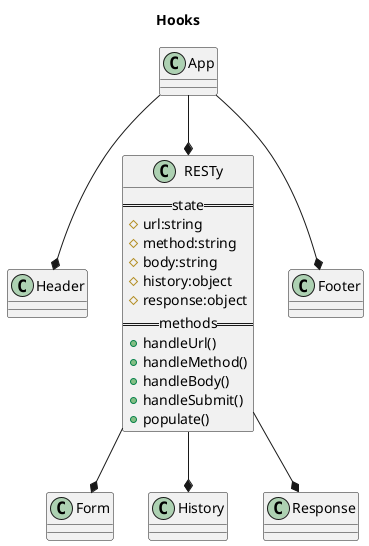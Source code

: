 @startuml block-05

title Hooks

class App {
}

class Header {
}


class RESTy {
  ==state==
  # url:string
  # method:string
  # body:string
  # history:object
  # response:object
  ==methods==
  +handleUrl()
  +handleMethod()
  +handleBody()
  +handleSubmit()
  +populate()
}


class Form {

}

class History {

}

class Response {

}

class Footer {
}


App --* Header
App --* RESTy
RESTy --* Form
RESTy --* Response
RESTy --* History
App --* Footer

@enduml